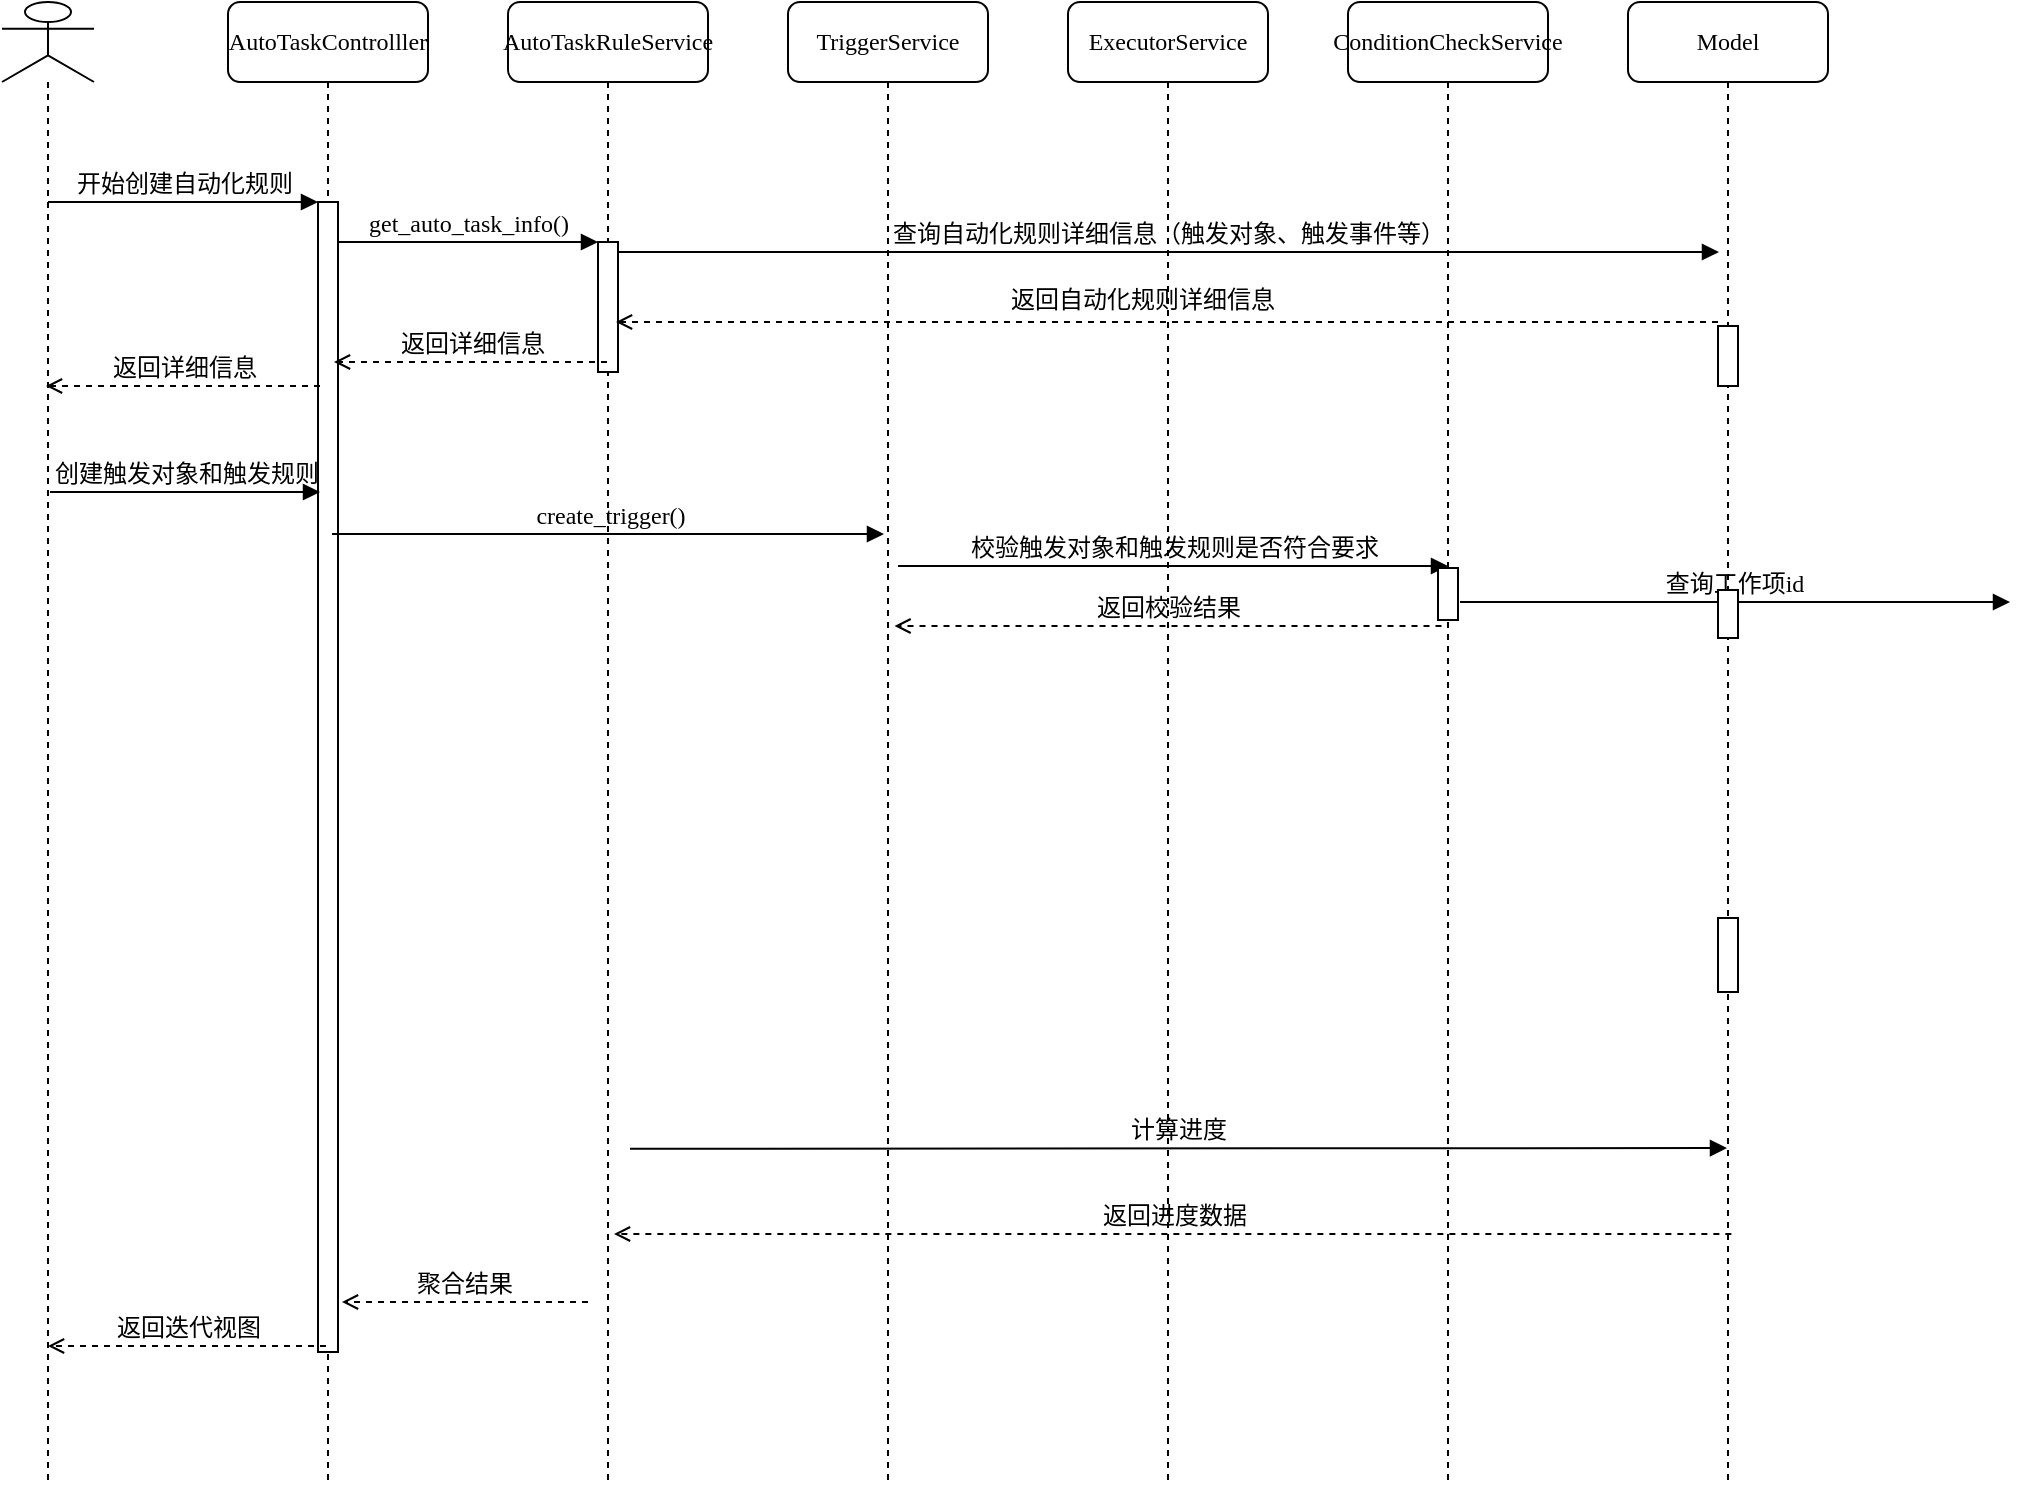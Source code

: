 <mxfile version="26.1.1">
  <diagram name="第 1 页" id="2-aeYYM1CRxZSzicDS_i">
    <mxGraphModel dx="1242" dy="785" grid="0" gridSize="10" guides="1" tooltips="1" connect="1" arrows="1" fold="1" page="0" pageScale="1" pageWidth="827" pageHeight="1169" math="0" shadow="0">
      <root>
        <mxCell id="0" />
        <mxCell id="1" parent="0" />
        <mxCell id="cHH2p0PHme9dH51RubHS-1" value="AutoTaskControlller" style="shape=umlLifeline;perimeter=lifelinePerimeter;whiteSpace=wrap;html=1;container=1;collapsible=0;recursiveResize=0;outlineConnect=0;rounded=1;shadow=0;comic=0;labelBackgroundColor=none;strokeWidth=1;fontFamily=Verdana;fontSize=12;align=center;" vertex="1" parent="1">
          <mxGeometry x="260" y="80" width="100" height="740" as="geometry" />
        </mxCell>
        <mxCell id="cHH2p0PHme9dH51RubHS-2" value="" style="html=1;points=[];perimeter=orthogonalPerimeter;rounded=0;shadow=0;comic=0;labelBackgroundColor=none;strokeWidth=1;fontFamily=Verdana;fontSize=12;align=center;" vertex="1" parent="cHH2p0PHme9dH51RubHS-1">
          <mxGeometry x="45" y="100" width="10" height="575" as="geometry" />
        </mxCell>
        <mxCell id="cHH2p0PHme9dH51RubHS-3" value="AutoTaskRule&lt;span style=&quot;background-color: transparent; color: light-dark(rgb(0, 0, 0), rgb(255, 255, 255));&quot;&gt;Service&lt;/span&gt;" style="shape=umlLifeline;perimeter=lifelinePerimeter;whiteSpace=wrap;html=1;container=1;collapsible=0;recursiveResize=0;outlineConnect=0;rounded=1;shadow=0;comic=0;labelBackgroundColor=none;strokeWidth=1;fontFamily=Verdana;fontSize=12;align=center;" vertex="1" parent="1">
          <mxGeometry x="400" y="80" width="100" height="740" as="geometry" />
        </mxCell>
        <mxCell id="cHH2p0PHme9dH51RubHS-4" value="" style="html=1;points=[];perimeter=orthogonalPerimeter;rounded=0;shadow=0;comic=0;labelBackgroundColor=none;strokeWidth=1;fontFamily=Verdana;fontSize=12;align=center;" vertex="1" parent="cHH2p0PHme9dH51RubHS-3">
          <mxGeometry x="45" y="120" width="10" height="65" as="geometry" />
        </mxCell>
        <mxCell id="cHH2p0PHme9dH51RubHS-36" value="查询自动化规则详细信息（触发对象、触发事件等）" style="html=1;verticalAlign=bottom;endArrow=block;labelBackgroundColor=none;fontFamily=Verdana;fontSize=12;edgeStyle=elbowEdgeStyle;elbow=vertical;" edge="1" parent="cHH2p0PHme9dH51RubHS-3">
          <mxGeometry x="-0.001" relative="1" as="geometry">
            <mxPoint x="55" y="125" as="sourcePoint" />
            <mxPoint x="605.5" y="125" as="targetPoint" />
            <mxPoint as="offset" />
          </mxGeometry>
        </mxCell>
        <mxCell id="cHH2p0PHme9dH51RubHS-43" value="返回详细信息" style="html=1;verticalAlign=bottom;endArrow=open;dashed=1;endSize=6;labelBackgroundColor=none;fontFamily=Verdana;fontSize=12;edgeStyle=elbowEdgeStyle;elbow=vertical;jumpSize=6;" edge="1" parent="cHH2p0PHme9dH51RubHS-3" source="cHH2p0PHme9dH51RubHS-3">
          <mxGeometry x="-0.004" relative="1" as="geometry">
            <mxPoint x="-87" y="180" as="targetPoint" />
            <Array as="points">
              <mxPoint x="26" y="180" />
              <mxPoint x="56" y="180" />
            </Array>
            <mxPoint x="34" y="180" as="sourcePoint" />
            <mxPoint as="offset" />
          </mxGeometry>
        </mxCell>
        <mxCell id="cHH2p0PHme9dH51RubHS-8" value="TriggerService" style="shape=umlLifeline;perimeter=lifelinePerimeter;whiteSpace=wrap;html=1;container=1;collapsible=0;recursiveResize=0;outlineConnect=0;rounded=1;shadow=0;comic=0;labelBackgroundColor=none;strokeWidth=1;fontFamily=Verdana;fontSize=12;align=center;" vertex="1" parent="1">
          <mxGeometry x="540" y="80" width="100" height="740" as="geometry" />
        </mxCell>
        <mxCell id="cHH2p0PHme9dH51RubHS-10" value="计算进度" style="html=1;verticalAlign=bottom;endArrow=block;labelBackgroundColor=none;fontFamily=Verdana;fontSize=12;edgeStyle=elbowEdgeStyle;elbow=vertical;" edge="1" parent="cHH2p0PHme9dH51RubHS-8">
          <mxGeometry relative="1" as="geometry">
            <mxPoint x="-79" y="573.38" as="sourcePoint" />
            <mxPoint x="469.5" y="573" as="targetPoint" />
          </mxGeometry>
        </mxCell>
        <mxCell id="cHH2p0PHme9dH51RubHS-47" value="校验触发对象和触发规则是否符合要求" style="html=1;verticalAlign=bottom;endArrow=block;labelBackgroundColor=none;fontFamily=Verdana;fontSize=12;edgeStyle=elbowEdgeStyle;elbow=horizontal;" edge="1" parent="cHH2p0PHme9dH51RubHS-8">
          <mxGeometry x="0.004" relative="1" as="geometry">
            <mxPoint x="55" y="282" as="sourcePoint" />
            <mxPoint x="330" y="282" as="targetPoint" />
            <mxPoint as="offset" />
          </mxGeometry>
        </mxCell>
        <mxCell id="cHH2p0PHme9dH51RubHS-11" value="ExecutorService" style="shape=umlLifeline;perimeter=lifelinePerimeter;whiteSpace=wrap;html=1;container=1;collapsible=0;recursiveResize=0;outlineConnect=0;rounded=1;shadow=0;comic=0;labelBackgroundColor=none;strokeWidth=1;fontFamily=Verdana;fontSize=12;align=center;" vertex="1" parent="1">
          <mxGeometry x="680" y="80" width="100" height="740" as="geometry" />
        </mxCell>
        <mxCell id="cHH2p0PHme9dH51RubHS-48" value="返回校验结果" style="html=1;verticalAlign=bottom;endArrow=open;dashed=1;endSize=6;labelBackgroundColor=none;fontFamily=Verdana;fontSize=12;edgeStyle=elbowEdgeStyle;elbow=vertical;jumpSize=6;" edge="1" parent="cHH2p0PHme9dH51RubHS-11">
          <mxGeometry x="-0.002" relative="1" as="geometry">
            <mxPoint x="-86.75" y="312" as="targetPoint" />
            <Array as="points">
              <mxPoint x="26.25" y="312" />
              <mxPoint x="56.25" y="312" />
            </Array>
            <mxPoint x="186.75" y="312" as="sourcePoint" />
            <mxPoint as="offset" />
          </mxGeometry>
        </mxCell>
        <mxCell id="cHH2p0PHme9dH51RubHS-17" value="ConditionCheckService" style="shape=umlLifeline;perimeter=lifelinePerimeter;whiteSpace=wrap;html=1;container=1;collapsible=0;recursiveResize=0;outlineConnect=0;rounded=1;shadow=0;comic=0;labelBackgroundColor=none;strokeWidth=1;fontFamily=Verdana;fontSize=12;align=center;" vertex="1" parent="1">
          <mxGeometry x="820" y="80" width="100" height="740" as="geometry" />
        </mxCell>
        <mxCell id="cHH2p0PHme9dH51RubHS-18" value="" style="html=1;points=[];perimeter=orthogonalPerimeter;rounded=0;shadow=0;comic=0;labelBackgroundColor=none;strokeWidth=1;fontFamily=Verdana;fontSize=12;align=center;" vertex="1" parent="cHH2p0PHme9dH51RubHS-17">
          <mxGeometry x="45" y="283" width="10" height="26" as="geometry" />
        </mxCell>
        <mxCell id="cHH2p0PHme9dH51RubHS-20" value="查询工作项id" style="html=1;verticalAlign=bottom;endArrow=block;labelBackgroundColor=none;fontFamily=Verdana;fontSize=12;edgeStyle=elbowEdgeStyle;elbow=vertical;" edge="1" parent="cHH2p0PHme9dH51RubHS-17">
          <mxGeometry x="-0.002" relative="1" as="geometry">
            <mxPoint x="56" y="300" as="sourcePoint" />
            <mxPoint x="331" y="300" as="targetPoint" />
            <mxPoint as="offset" />
          </mxGeometry>
        </mxCell>
        <mxCell id="cHH2p0PHme9dH51RubHS-24" value="开始创建自动化规则" style="html=1;verticalAlign=bottom;endArrow=block;entryX=0;entryY=0;labelBackgroundColor=none;fontFamily=Verdana;fontSize=12;edgeStyle=elbowEdgeStyle;elbow=vertical;" edge="1" parent="1" source="cHH2p0PHme9dH51RubHS-31" target="cHH2p0PHme9dH51RubHS-2">
          <mxGeometry x="0.004" relative="1" as="geometry">
            <mxPoint x="150" y="180" as="sourcePoint" />
            <mxPoint as="offset" />
          </mxGeometry>
        </mxCell>
        <mxCell id="cHH2p0PHme9dH51RubHS-25" value="get_auto_task_info()" style="html=1;verticalAlign=bottom;endArrow=block;entryX=0;entryY=0;labelBackgroundColor=none;fontFamily=Verdana;fontSize=12;edgeStyle=elbowEdgeStyle;elbow=vertical;" edge="1" parent="1" source="cHH2p0PHme9dH51RubHS-2" target="cHH2p0PHme9dH51RubHS-4">
          <mxGeometry relative="1" as="geometry">
            <mxPoint x="370" y="200" as="sourcePoint" />
          </mxGeometry>
        </mxCell>
        <mxCell id="cHH2p0PHme9dH51RubHS-26" value="Model" style="shape=umlLifeline;perimeter=lifelinePerimeter;whiteSpace=wrap;html=1;container=1;collapsible=0;recursiveResize=0;outlineConnect=0;rounded=1;shadow=0;comic=0;labelBackgroundColor=none;strokeWidth=1;fontFamily=Verdana;fontSize=12;align=center;" vertex="1" parent="1">
          <mxGeometry x="960" y="80" width="100" height="740" as="geometry" />
        </mxCell>
        <mxCell id="cHH2p0PHme9dH51RubHS-28" value="" style="html=1;points=[];perimeter=orthogonalPerimeter;rounded=0;shadow=0;comic=0;labelBackgroundColor=none;strokeWidth=1;fontFamily=Verdana;fontSize=12;align=center;" vertex="1" parent="cHH2p0PHme9dH51RubHS-26">
          <mxGeometry x="45" y="162" width="10" height="30" as="geometry" />
        </mxCell>
        <mxCell id="cHH2p0PHme9dH51RubHS-29" value="" style="html=1;points=[];perimeter=orthogonalPerimeter;rounded=0;shadow=0;comic=0;labelBackgroundColor=none;strokeWidth=1;fontFamily=Verdana;fontSize=12;align=center;" vertex="1" parent="cHH2p0PHme9dH51RubHS-26">
          <mxGeometry x="45" y="294" width="10" height="24" as="geometry" />
        </mxCell>
        <mxCell id="cHH2p0PHme9dH51RubHS-30" value="" style="html=1;points=[];perimeter=orthogonalPerimeter;rounded=0;shadow=0;comic=0;labelBackgroundColor=none;strokeWidth=1;fontFamily=Verdana;fontSize=12;align=center;" vertex="1" parent="cHH2p0PHme9dH51RubHS-26">
          <mxGeometry x="45" y="458" width="10" height="37" as="geometry" />
        </mxCell>
        <mxCell id="cHH2p0PHme9dH51RubHS-31" value="" style="shape=umlLifeline;perimeter=lifelinePerimeter;whiteSpace=wrap;html=1;container=1;dropTarget=0;collapsible=0;recursiveResize=0;outlineConnect=0;portConstraint=eastwest;newEdgeStyle={&quot;curved&quot;:0,&quot;rounded&quot;:0};participant=umlActor;" vertex="1" parent="1">
          <mxGeometry x="147" y="80" width="46" height="740" as="geometry" />
        </mxCell>
        <mxCell id="cHH2p0PHme9dH51RubHS-34" value="返回进度数据" style="html=1;verticalAlign=bottom;endArrow=open;dashed=1;endSize=6;labelBackgroundColor=none;fontFamily=Verdana;fontSize=12;edgeStyle=elbowEdgeStyle;elbow=vertical;jumpSize=6;" edge="1" parent="1">
          <mxGeometry x="-0.002" relative="1" as="geometry">
            <mxPoint x="453.004" y="696" as="targetPoint" />
            <Array as="points">
              <mxPoint x="826.68" y="696" />
              <mxPoint x="856.68" y="696" />
            </Array>
            <mxPoint x="1011.68" y="696" as="sourcePoint" />
            <mxPoint as="offset" />
          </mxGeometry>
        </mxCell>
        <mxCell id="cHH2p0PHme9dH51RubHS-41" value="返回迭代视图" style="html=1;verticalAlign=bottom;endArrow=open;dashed=1;endSize=6;labelBackgroundColor=none;fontFamily=Verdana;fontSize=12;edgeStyle=elbowEdgeStyle;elbow=vertical;jumpSize=6;" edge="1" parent="1">
          <mxGeometry x="-0.002" relative="1" as="geometry">
            <mxPoint x="170" y="752" as="targetPoint" />
            <Array as="points">
              <mxPoint x="250" y="752" />
              <mxPoint x="280" y="752" />
            </Array>
            <mxPoint x="309" y="752" as="sourcePoint" />
            <mxPoint as="offset" />
          </mxGeometry>
        </mxCell>
        <mxCell id="cHH2p0PHme9dH51RubHS-42" value="聚合结果" style="html=1;verticalAlign=bottom;endArrow=open;dashed=1;endSize=6;labelBackgroundColor=none;fontFamily=Verdana;fontSize=12;edgeStyle=elbowEdgeStyle;elbow=vertical;jumpSize=6;" edge="1" parent="1">
          <mxGeometry x="0.013" relative="1" as="geometry">
            <mxPoint x="317" y="730" as="targetPoint" />
            <Array as="points">
              <mxPoint x="397" y="730" />
              <mxPoint x="427" y="730" />
            </Array>
            <mxPoint x="440" y="730" as="sourcePoint" />
            <mxPoint as="offset" />
          </mxGeometry>
        </mxCell>
        <mxCell id="cHH2p0PHme9dH51RubHS-37" value="返回自动化规则详细信息" style="html=1;verticalAlign=bottom;endArrow=open;dashed=1;endSize=6;labelBackgroundColor=none;fontFamily=Verdana;fontSize=12;edgeStyle=elbowEdgeStyle;elbow=vertical;jumpSize=6;" edge="1" parent="1">
          <mxGeometry x="0.045" y="-2" relative="1" as="geometry">
            <mxPoint x="454" y="240" as="targetPoint" />
            <Array as="points">
              <mxPoint x="651" y="240" />
              <mxPoint x="681" y="240" />
            </Array>
            <mxPoint x="1005" y="240" as="sourcePoint" />
            <mxPoint as="offset" />
          </mxGeometry>
        </mxCell>
        <mxCell id="cHH2p0PHme9dH51RubHS-44" value="返回详细信息" style="html=1;verticalAlign=bottom;endArrow=open;dashed=1;endSize=6;labelBackgroundColor=none;fontFamily=Verdana;fontSize=12;edgeStyle=elbowEdgeStyle;elbow=vertical;jumpSize=6;" edge="1" parent="1">
          <mxGeometry x="-0.004" relative="1" as="geometry">
            <mxPoint x="169" y="272" as="targetPoint" />
            <Array as="points">
              <mxPoint x="282" y="272" />
              <mxPoint x="312" y="272" />
            </Array>
            <mxPoint x="306" y="272" as="sourcePoint" />
            <mxPoint as="offset" />
          </mxGeometry>
        </mxCell>
        <mxCell id="cHH2p0PHme9dH51RubHS-45" value="创建触发对象和触发规则" style="html=1;verticalAlign=bottom;endArrow=block;entryX=0;entryY=0;labelBackgroundColor=none;fontFamily=Verdana;fontSize=12;edgeStyle=elbowEdgeStyle;elbow=vertical;" edge="1" parent="1">
          <mxGeometry x="0.004" relative="1" as="geometry">
            <mxPoint x="171" y="325" as="sourcePoint" />
            <mxPoint as="offset" />
            <mxPoint x="306" y="325" as="targetPoint" />
          </mxGeometry>
        </mxCell>
        <mxCell id="cHH2p0PHme9dH51RubHS-46" value="create_trigger()" style="html=1;verticalAlign=bottom;endArrow=block;labelBackgroundColor=none;fontFamily=Verdana;fontSize=12;edgeStyle=elbowEdgeStyle;elbow=horizontal;" edge="1" parent="1">
          <mxGeometry x="0.004" relative="1" as="geometry">
            <mxPoint x="312" y="346" as="sourcePoint" />
            <mxPoint as="offset" />
            <mxPoint x="588" y="346" as="targetPoint" />
          </mxGeometry>
        </mxCell>
      </root>
    </mxGraphModel>
  </diagram>
</mxfile>
